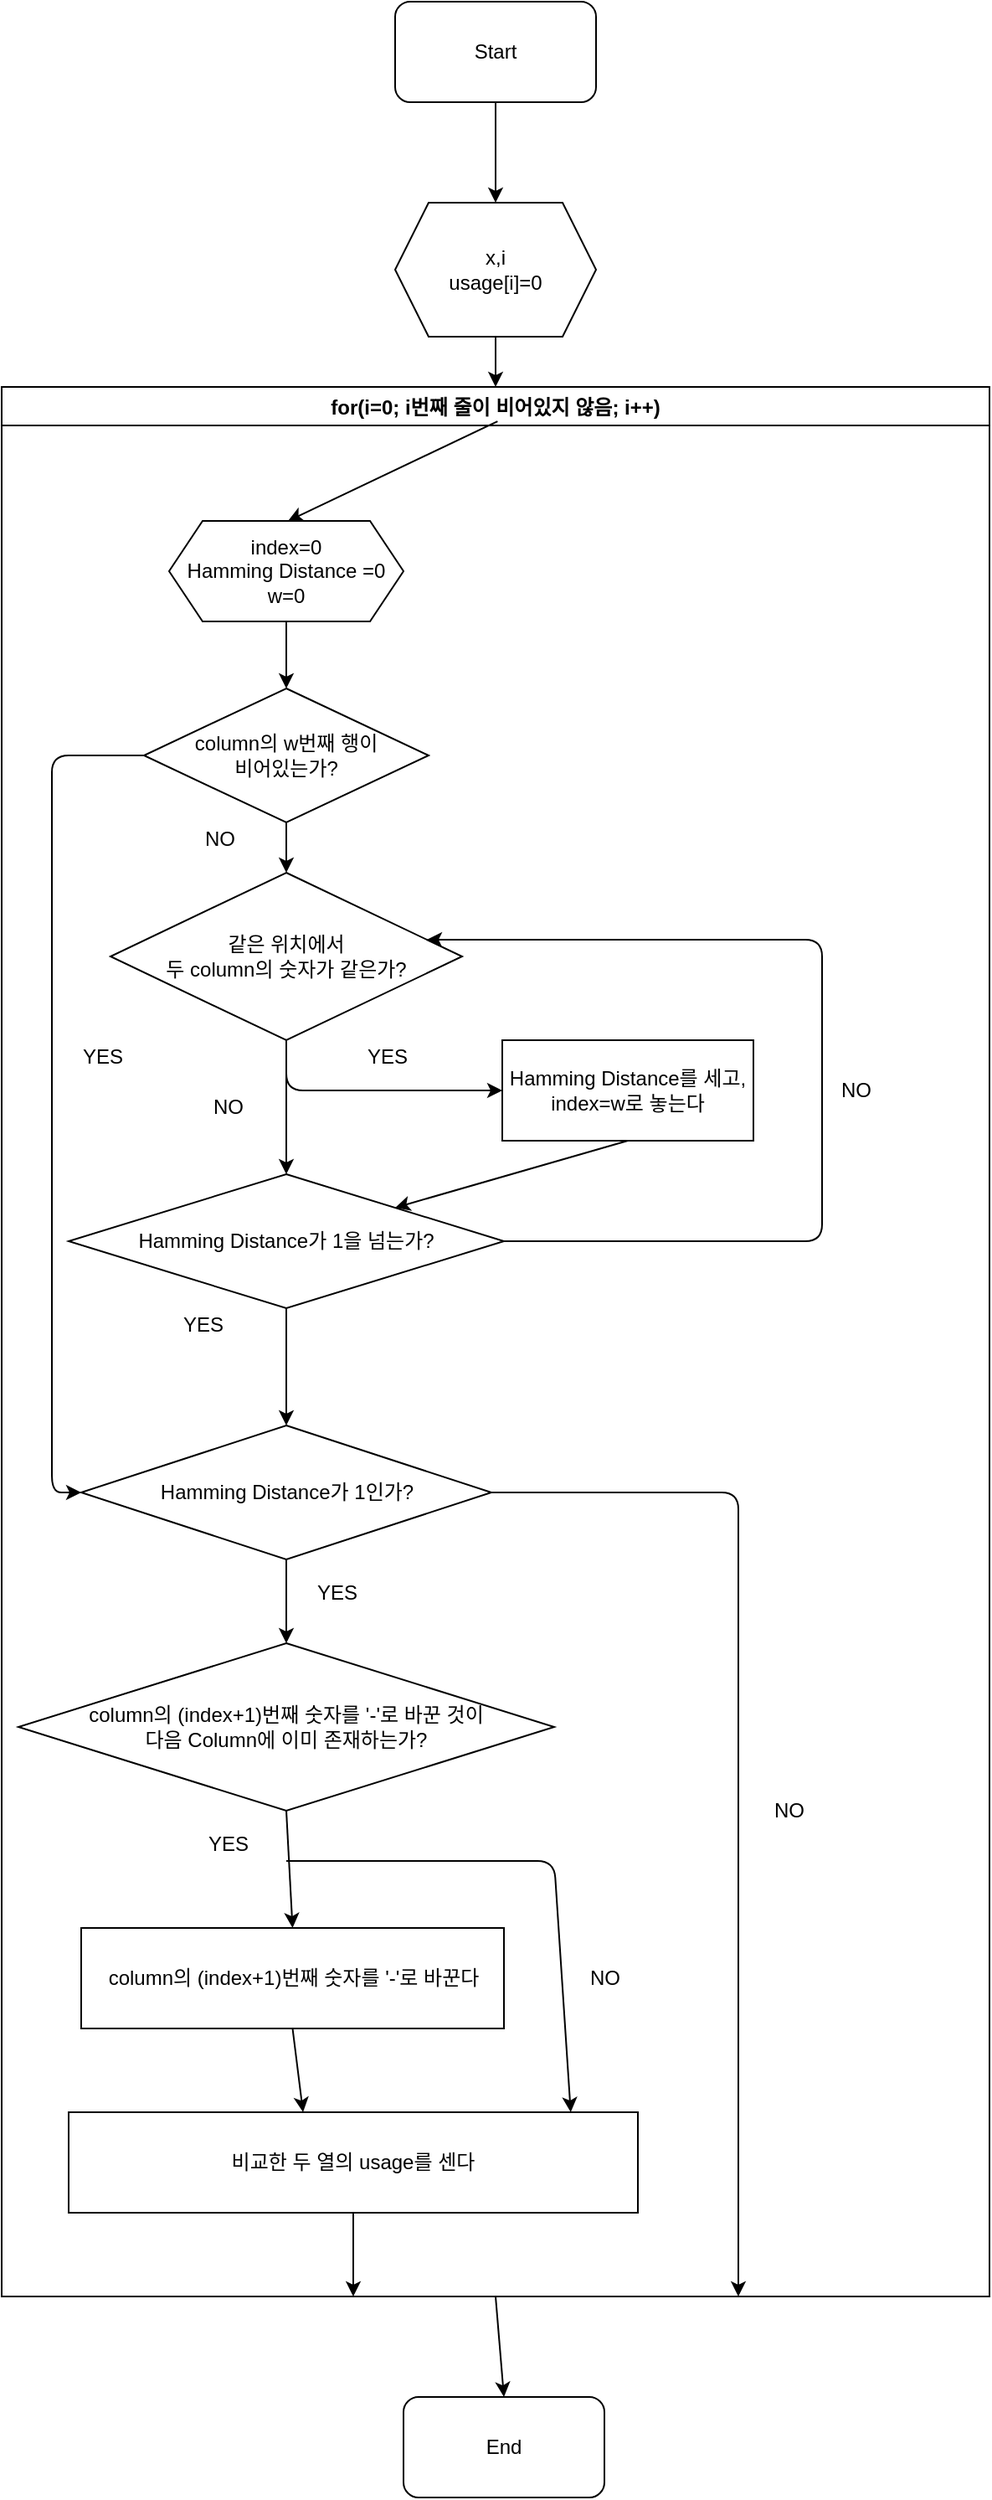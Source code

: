 <mxfile version="14.7.0" type="github">
  <diagram id="C5RBs43oDa-KdzZeNtuy" name="Page-1">
    <mxGraphModel dx="1422" dy="794" grid="1" gridSize="10" guides="1" tooltips="1" connect="1" arrows="1" fold="1" page="1" pageScale="1" pageWidth="827" pageHeight="1169" math="0" shadow="0">
      <root>
        <mxCell id="WIyWlLk6GJQsqaUBKTNV-0" />
        <mxCell id="WIyWlLk6GJQsqaUBKTNV-1" parent="WIyWlLk6GJQsqaUBKTNV-0" />
        <mxCell id="-KFwaDnrK1XaUl09X2iR-0" value="Start" style="rounded=1;whiteSpace=wrap;html=1;" parent="WIyWlLk6GJQsqaUBKTNV-1" vertex="1">
          <mxGeometry x="295" y="40" width="120" height="60" as="geometry" />
        </mxCell>
        <mxCell id="-KFwaDnrK1XaUl09X2iR-2" value="" style="endArrow=classic;html=1;exitX=0.5;exitY=1;exitDx=0;exitDy=0;" parent="WIyWlLk6GJQsqaUBKTNV-1" source="-KFwaDnrK1XaUl09X2iR-0" target="-KFwaDnrK1XaUl09X2iR-3" edge="1">
          <mxGeometry width="50" height="50" relative="1" as="geometry">
            <mxPoint x="340" y="390" as="sourcePoint" />
            <mxPoint x="230" y="160" as="targetPoint" />
          </mxGeometry>
        </mxCell>
        <mxCell id="-KFwaDnrK1XaUl09X2iR-3" value="x,i&lt;br&gt;usage[i]=0" style="shape=hexagon;perimeter=hexagonPerimeter2;whiteSpace=wrap;html=1;fixedSize=1;" parent="WIyWlLk6GJQsqaUBKTNV-1" vertex="1">
          <mxGeometry x="295" y="160" width="120" height="80" as="geometry" />
        </mxCell>
        <mxCell id="-KFwaDnrK1XaUl09X2iR-4" value="" style="endArrow=classic;html=1;exitX=0.5;exitY=1;exitDx=0;exitDy=0;entryX=0.5;entryY=0;entryDx=0;entryDy=0;" parent="WIyWlLk6GJQsqaUBKTNV-1" source="-KFwaDnrK1XaUl09X2iR-3" target="-KFwaDnrK1XaUl09X2iR-17" edge="1">
          <mxGeometry width="50" height="50" relative="1" as="geometry">
            <mxPoint x="340" y="380" as="sourcePoint" />
            <mxPoint x="230" y="270" as="targetPoint" />
          </mxGeometry>
        </mxCell>
        <mxCell id="-KFwaDnrK1XaUl09X2iR-17" value="for(i=0; i번째 줄이 비어있지 않음; i++)" style="swimlane;" parent="WIyWlLk6GJQsqaUBKTNV-1" vertex="1">
          <mxGeometry x="60" y="270" width="590" height="1140" as="geometry" />
        </mxCell>
        <mxCell id="-KFwaDnrK1XaUl09X2iR-20" value="" style="endArrow=classic;html=1;exitX=0.502;exitY=0.018;exitDx=0;exitDy=0;exitPerimeter=0;" parent="-KFwaDnrK1XaUl09X2iR-17" source="-KFwaDnrK1XaUl09X2iR-17" edge="1">
          <mxGeometry width="50" height="50" relative="1" as="geometry">
            <mxPoint x="140" y="70" as="sourcePoint" />
            <mxPoint x="171" y="80" as="targetPoint" />
          </mxGeometry>
        </mxCell>
        <mxCell id="-KFwaDnrK1XaUl09X2iR-5" value="index=0&lt;br&gt;Hamming Distance =0&lt;br&gt;w=0" style="shape=hexagon;perimeter=hexagonPerimeter2;whiteSpace=wrap;html=1;fixedSize=1;" parent="-KFwaDnrK1XaUl09X2iR-17" vertex="1">
          <mxGeometry x="100" y="80" width="140" height="60" as="geometry" />
        </mxCell>
        <mxCell id="-KFwaDnrK1XaUl09X2iR-6" value="" style="endArrow=classic;html=1;exitX=0.5;exitY=1;exitDx=0;exitDy=0;" parent="-KFwaDnrK1XaUl09X2iR-17" edge="1">
          <mxGeometry width="50" height="50" relative="1" as="geometry">
            <mxPoint x="170" y="260" as="sourcePoint" />
            <mxPoint x="170" y="290" as="targetPoint" />
          </mxGeometry>
        </mxCell>
        <mxCell id="-KFwaDnrK1XaUl09X2iR-7" value="같은 위치에서 &lt;br&gt;두 column의 숫자가 같은가?" style="rhombus;whiteSpace=wrap;html=1;" parent="-KFwaDnrK1XaUl09X2iR-17" vertex="1">
          <mxGeometry x="65" y="290" width="210" height="100" as="geometry" />
        </mxCell>
        <mxCell id="-KFwaDnrK1XaUl09X2iR-8" value="" style="endArrow=classic;html=1;exitX=0.5;exitY=1;exitDx=0;exitDy=0;entryX=0;entryY=0.5;entryDx=0;entryDy=0;" parent="-KFwaDnrK1XaUl09X2iR-17" source="-KFwaDnrK1XaUl09X2iR-7" target="-KFwaDnrK1XaUl09X2iR-10" edge="1">
          <mxGeometry width="50" height="50" relative="1" as="geometry">
            <mxPoint x="330" y="350" as="sourcePoint" />
            <mxPoint x="170" y="440" as="targetPoint" />
            <Array as="points">
              <mxPoint x="170" y="420" />
            </Array>
          </mxGeometry>
        </mxCell>
        <mxCell id="-KFwaDnrK1XaUl09X2iR-9" value="YES" style="text;html=1;align=center;verticalAlign=middle;resizable=0;points=[];autosize=1;strokeColor=none;" parent="-KFwaDnrK1XaUl09X2iR-17" vertex="1">
          <mxGeometry x="210" y="390" width="40" height="20" as="geometry" />
        </mxCell>
        <mxCell id="-KFwaDnrK1XaUl09X2iR-10" value="Hamming Distance를 세고, index=w로 놓는다" style="rounded=0;whiteSpace=wrap;html=1;" parent="-KFwaDnrK1XaUl09X2iR-17" vertex="1">
          <mxGeometry x="299" y="390" width="150" height="60" as="geometry" />
        </mxCell>
        <mxCell id="-KFwaDnrK1XaUl09X2iR-21" value="column의 w번째 행이&lt;br&gt;비어있는가?" style="rhombus;whiteSpace=wrap;html=1;" parent="-KFwaDnrK1XaUl09X2iR-17" vertex="1">
          <mxGeometry x="85" y="180" width="170" height="80" as="geometry" />
        </mxCell>
        <mxCell id="-KFwaDnrK1XaUl09X2iR-25" value="Hamming Distance가 1을 넘는가?" style="rhombus;whiteSpace=wrap;html=1;" parent="-KFwaDnrK1XaUl09X2iR-17" vertex="1">
          <mxGeometry x="40" y="470" width="260" height="80" as="geometry" />
        </mxCell>
        <mxCell id="-KFwaDnrK1XaUl09X2iR-24" value="Hamming Distance가 1인가?" style="rhombus;whiteSpace=wrap;html=1;" parent="-KFwaDnrK1XaUl09X2iR-17" vertex="1">
          <mxGeometry x="47.5" y="620" width="245" height="80" as="geometry" />
        </mxCell>
        <mxCell id="-KFwaDnrK1XaUl09X2iR-27" value="" style="endArrow=classic;html=1;exitX=0.5;exitY=1;exitDx=0;exitDy=0;entryX=0.5;entryY=0;entryDx=0;entryDy=0;" parent="-KFwaDnrK1XaUl09X2iR-17" source="-KFwaDnrK1XaUl09X2iR-7" target="-KFwaDnrK1XaUl09X2iR-25" edge="1">
          <mxGeometry width="50" height="50" relative="1" as="geometry">
            <mxPoint x="130" y="460" as="sourcePoint" />
            <mxPoint x="220" y="480" as="targetPoint" />
          </mxGeometry>
        </mxCell>
        <mxCell id="-KFwaDnrK1XaUl09X2iR-28" value="NO" style="text;html=1;align=center;verticalAlign=middle;resizable=0;points=[];autosize=1;strokeColor=none;" parent="-KFwaDnrK1XaUl09X2iR-17" vertex="1">
          <mxGeometry x="120" y="420" width="30" height="20" as="geometry" />
        </mxCell>
        <mxCell id="-KFwaDnrK1XaUl09X2iR-29" value="" style="endArrow=classic;html=1;entryX=1;entryY=0;entryDx=0;entryDy=0;exitX=0.5;exitY=1;exitDx=0;exitDy=0;" parent="-KFwaDnrK1XaUl09X2iR-17" source="-KFwaDnrK1XaUl09X2iR-10" target="-KFwaDnrK1XaUl09X2iR-25" edge="1">
          <mxGeometry width="50" height="50" relative="1" as="geometry">
            <mxPoint x="370" y="460" as="sourcePoint" />
            <mxPoint x="410" y="450" as="targetPoint" />
          </mxGeometry>
        </mxCell>
        <mxCell id="-KFwaDnrK1XaUl09X2iR-22" value="" style="endArrow=classic;html=1;exitX=0.5;exitY=1;exitDx=0;exitDy=0;entryX=0.5;entryY=0;entryDx=0;entryDy=0;" parent="-KFwaDnrK1XaUl09X2iR-17" source="-KFwaDnrK1XaUl09X2iR-5" target="-KFwaDnrK1XaUl09X2iR-21" edge="1">
          <mxGeometry width="50" height="50" relative="1" as="geometry">
            <mxPoint x="350" y="330" as="sourcePoint" />
            <mxPoint x="190" y="190" as="targetPoint" />
          </mxGeometry>
        </mxCell>
        <mxCell id="-KFwaDnrK1XaUl09X2iR-37" value="" style="endArrow=classic;html=1;exitX=0.5;exitY=1;exitDx=0;exitDy=0;" parent="-KFwaDnrK1XaUl09X2iR-17" source="-KFwaDnrK1XaUl09X2iR-25" target="-KFwaDnrK1XaUl09X2iR-24" edge="1">
          <mxGeometry width="50" height="50" relative="1" as="geometry">
            <mxPoint x="110" y="650" as="sourcePoint" />
            <mxPoint x="170" y="610" as="targetPoint" />
          </mxGeometry>
        </mxCell>
        <mxCell id="-KFwaDnrK1XaUl09X2iR-35" value="NO" style="text;html=1;align=center;verticalAlign=middle;resizable=0;points=[];autosize=1;strokeColor=none;" parent="-KFwaDnrK1XaUl09X2iR-17" vertex="1">
          <mxGeometry x="495" y="410" width="30" height="20" as="geometry" />
        </mxCell>
        <mxCell id="-KFwaDnrK1XaUl09X2iR-39" value="" style="endArrow=classic;html=1;exitX=0;exitY=0.5;exitDx=0;exitDy=0;entryX=0;entryY=0.5;entryDx=0;entryDy=0;" parent="-KFwaDnrK1XaUl09X2iR-17" source="-KFwaDnrK1XaUl09X2iR-21" target="-KFwaDnrK1XaUl09X2iR-24" edge="1">
          <mxGeometry width="50" height="50" relative="1" as="geometry">
            <mxPoint x="330" y="300" as="sourcePoint" />
            <mxPoint x="30" y="660" as="targetPoint" />
            <Array as="points">
              <mxPoint x="30" y="220" />
              <mxPoint x="30" y="660" />
            </Array>
          </mxGeometry>
        </mxCell>
        <mxCell id="-KFwaDnrK1XaUl09X2iR-47" value="YES" style="text;html=1;align=center;verticalAlign=middle;resizable=0;points=[];autosize=1;strokeColor=none;" parent="-KFwaDnrK1XaUl09X2iR-17" vertex="1">
          <mxGeometry x="180" y="710" width="40" height="20" as="geometry" />
        </mxCell>
        <mxCell id="-KFwaDnrK1XaUl09X2iR-48" value="column의 (index+1)번째 숫자를 &#39;-&#39;로 바꾼 것이&lt;br&gt;다음 Column에 이미 존재하는가?" style="rhombus;whiteSpace=wrap;html=1;" parent="-KFwaDnrK1XaUl09X2iR-17" vertex="1">
          <mxGeometry x="10" y="750" width="320" height="100" as="geometry" />
        </mxCell>
        <mxCell id="-KFwaDnrK1XaUl09X2iR-49" value="column의 (index+1)번째 숫자를 &#39;-&#39;로 바꾼다" style="rounded=0;whiteSpace=wrap;html=1;" parent="-KFwaDnrK1XaUl09X2iR-17" vertex="1">
          <mxGeometry x="47.5" y="920" width="252.5" height="60" as="geometry" />
        </mxCell>
        <mxCell id="-KFwaDnrK1XaUl09X2iR-50" value="" style="endArrow=classic;html=1;exitX=0.5;exitY=1;exitDx=0;exitDy=0;entryX=0.5;entryY=0;entryDx=0;entryDy=0;" parent="-KFwaDnrK1XaUl09X2iR-17" source="-KFwaDnrK1XaUl09X2iR-48" target="-KFwaDnrK1XaUl09X2iR-49" edge="1">
          <mxGeometry width="50" height="50" relative="1" as="geometry">
            <mxPoint x="190" y="990" as="sourcePoint" />
            <mxPoint x="220" y="1050" as="targetPoint" />
          </mxGeometry>
        </mxCell>
        <mxCell id="-KFwaDnrK1XaUl09X2iR-52" value="" style="endArrow=classic;html=1;entryX=0.882;entryY=0;entryDx=0;entryDy=0;entryPerimeter=0;" parent="-KFwaDnrK1XaUl09X2iR-17" target="-KFwaDnrK1XaUl09X2iR-56" edge="1">
          <mxGeometry relative="1" as="geometry">
            <mxPoint x="170" y="880" as="sourcePoint" />
            <mxPoint x="340" y="1020" as="targetPoint" />
            <Array as="points">
              <mxPoint x="330" y="880" />
            </Array>
          </mxGeometry>
        </mxCell>
        <mxCell id="-KFwaDnrK1XaUl09X2iR-55" value="" style="endArrow=classic;html=1;exitX=0.5;exitY=1;exitDx=0;exitDy=0;" parent="-KFwaDnrK1XaUl09X2iR-17" source="-KFwaDnrK1XaUl09X2iR-49" edge="1">
          <mxGeometry width="50" height="50" relative="1" as="geometry">
            <mxPoint x="150" y="1060" as="sourcePoint" />
            <mxPoint x="180" y="1030" as="targetPoint" />
          </mxGeometry>
        </mxCell>
        <mxCell id="-KFwaDnrK1XaUl09X2iR-56" value="비교한 두 열의 usage를 센다" style="rounded=0;whiteSpace=wrap;html=1;" parent="-KFwaDnrK1XaUl09X2iR-17" vertex="1">
          <mxGeometry x="40" y="1030" width="340" height="60" as="geometry" />
        </mxCell>
        <mxCell id="-KFwaDnrK1XaUl09X2iR-57" value="" style="endArrow=classic;html=1;exitX=0.5;exitY=1;exitDx=0;exitDy=0;" parent="-KFwaDnrK1XaUl09X2iR-17" source="-KFwaDnrK1XaUl09X2iR-56" edge="1">
          <mxGeometry width="50" height="50" relative="1" as="geometry">
            <mxPoint x="190" y="1160" as="sourcePoint" />
            <mxPoint x="210" y="1140" as="targetPoint" />
          </mxGeometry>
        </mxCell>
        <mxCell id="-KFwaDnrK1XaUl09X2iR-23" value="NO" style="text;html=1;align=center;verticalAlign=middle;resizable=0;points=[];autosize=1;strokeColor=none;" parent="WIyWlLk6GJQsqaUBKTNV-1" vertex="1">
          <mxGeometry x="175" y="530" width="30" height="20" as="geometry" />
        </mxCell>
        <mxCell id="-KFwaDnrK1XaUl09X2iR-34" value="" style="endArrow=classic;html=1;exitX=1;exitY=0.5;exitDx=0;exitDy=0;" parent="WIyWlLk6GJQsqaUBKTNV-1" source="-KFwaDnrK1XaUl09X2iR-25" edge="1">
          <mxGeometry width="50" height="50" relative="1" as="geometry">
            <mxPoint x="344" y="770" as="sourcePoint" />
            <mxPoint x="314" y="600" as="targetPoint" />
            <Array as="points">
              <mxPoint x="520" y="780" />
              <mxPoint x="550" y="780" />
              <mxPoint x="550" y="600" />
            </Array>
          </mxGeometry>
        </mxCell>
        <mxCell id="-KFwaDnrK1XaUl09X2iR-38" value="YES" style="text;html=1;align=center;verticalAlign=middle;resizable=0;points=[];autosize=1;strokeColor=none;" parent="WIyWlLk6GJQsqaUBKTNV-1" vertex="1">
          <mxGeometry x="160" y="820" width="40" height="20" as="geometry" />
        </mxCell>
        <mxCell id="-KFwaDnrK1XaUl09X2iR-40" value="YES" style="text;html=1;align=center;verticalAlign=middle;resizable=0;points=[];autosize=1;strokeColor=none;" parent="WIyWlLk6GJQsqaUBKTNV-1" vertex="1">
          <mxGeometry x="100" y="660" width="40" height="20" as="geometry" />
        </mxCell>
        <mxCell id="-KFwaDnrK1XaUl09X2iR-44" value="" style="endArrow=classic;html=1;exitX=1;exitY=0.5;exitDx=0;exitDy=0;" parent="WIyWlLk6GJQsqaUBKTNV-1" source="-KFwaDnrK1XaUl09X2iR-24" edge="1">
          <mxGeometry width="50" height="50" relative="1" as="geometry">
            <mxPoint x="390" y="1060" as="sourcePoint" />
            <mxPoint x="500" y="1410" as="targetPoint" />
            <Array as="points">
              <mxPoint x="500" y="930" />
            </Array>
          </mxGeometry>
        </mxCell>
        <mxCell id="-KFwaDnrK1XaUl09X2iR-45" value="NO" style="text;html=1;align=center;verticalAlign=middle;resizable=0;points=[];autosize=1;strokeColor=none;" parent="WIyWlLk6GJQsqaUBKTNV-1" vertex="1">
          <mxGeometry x="515" y="1110" width="30" height="20" as="geometry" />
        </mxCell>
        <mxCell id="-KFwaDnrK1XaUl09X2iR-46" value="" style="endArrow=classic;html=1;exitX=0.5;exitY=1;exitDx=0;exitDy=0;" parent="WIyWlLk6GJQsqaUBKTNV-1" source="-KFwaDnrK1XaUl09X2iR-24" edge="1">
          <mxGeometry width="50" height="50" relative="1" as="geometry">
            <mxPoint x="390" y="1060" as="sourcePoint" />
            <mxPoint x="230" y="1020" as="targetPoint" />
          </mxGeometry>
        </mxCell>
        <mxCell id="-KFwaDnrK1XaUl09X2iR-51" value="YES" style="text;html=1;align=center;verticalAlign=middle;resizable=0;points=[];autosize=1;strokeColor=none;" parent="WIyWlLk6GJQsqaUBKTNV-1" vertex="1">
          <mxGeometry x="175" y="1130" width="40" height="20" as="geometry" />
        </mxCell>
        <mxCell id="-KFwaDnrK1XaUl09X2iR-54" value="NO" style="text;html=1;align=center;verticalAlign=middle;resizable=0;points=[];autosize=1;strokeColor=none;" parent="WIyWlLk6GJQsqaUBKTNV-1" vertex="1">
          <mxGeometry x="405" y="1210" width="30" height="20" as="geometry" />
        </mxCell>
        <mxCell id="-KFwaDnrK1XaUl09X2iR-58" value="" style="endArrow=classic;html=1;exitX=0.5;exitY=1;exitDx=0;exitDy=0;" parent="WIyWlLk6GJQsqaUBKTNV-1" source="-KFwaDnrK1XaUl09X2iR-17" edge="1">
          <mxGeometry width="50" height="50" relative="1" as="geometry">
            <mxPoint x="320" y="1520" as="sourcePoint" />
            <mxPoint x="360" y="1470" as="targetPoint" />
          </mxGeometry>
        </mxCell>
        <mxCell id="-KFwaDnrK1XaUl09X2iR-59" value="End" style="rounded=1;whiteSpace=wrap;html=1;" parent="WIyWlLk6GJQsqaUBKTNV-1" vertex="1">
          <mxGeometry x="300" y="1470" width="120" height="60" as="geometry" />
        </mxCell>
      </root>
    </mxGraphModel>
  </diagram>
</mxfile>
